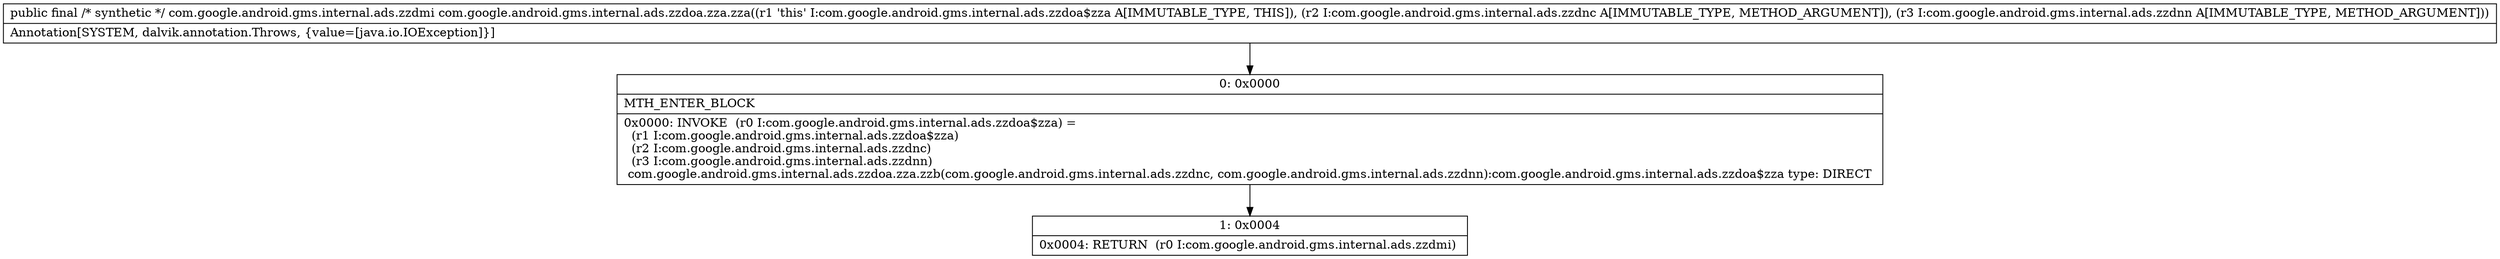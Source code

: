 digraph "CFG forcom.google.android.gms.internal.ads.zzdoa.zza.zza(Lcom\/google\/android\/gms\/internal\/ads\/zzdnc;Lcom\/google\/android\/gms\/internal\/ads\/zzdnn;)Lcom\/google\/android\/gms\/internal\/ads\/zzdmi;" {
Node_0 [shape=record,label="{0\:\ 0x0000|MTH_ENTER_BLOCK\l|0x0000: INVOKE  (r0 I:com.google.android.gms.internal.ads.zzdoa$zza) = \l  (r1 I:com.google.android.gms.internal.ads.zzdoa$zza)\l  (r2 I:com.google.android.gms.internal.ads.zzdnc)\l  (r3 I:com.google.android.gms.internal.ads.zzdnn)\l com.google.android.gms.internal.ads.zzdoa.zza.zzb(com.google.android.gms.internal.ads.zzdnc, com.google.android.gms.internal.ads.zzdnn):com.google.android.gms.internal.ads.zzdoa$zza type: DIRECT \l}"];
Node_1 [shape=record,label="{1\:\ 0x0004|0x0004: RETURN  (r0 I:com.google.android.gms.internal.ads.zzdmi) \l}"];
MethodNode[shape=record,label="{public final \/* synthetic *\/ com.google.android.gms.internal.ads.zzdmi com.google.android.gms.internal.ads.zzdoa.zza.zza((r1 'this' I:com.google.android.gms.internal.ads.zzdoa$zza A[IMMUTABLE_TYPE, THIS]), (r2 I:com.google.android.gms.internal.ads.zzdnc A[IMMUTABLE_TYPE, METHOD_ARGUMENT]), (r3 I:com.google.android.gms.internal.ads.zzdnn A[IMMUTABLE_TYPE, METHOD_ARGUMENT]))  | Annotation[SYSTEM, dalvik.annotation.Throws, \{value=[java.io.IOException]\}]\l}"];
MethodNode -> Node_0;
Node_0 -> Node_1;
}

